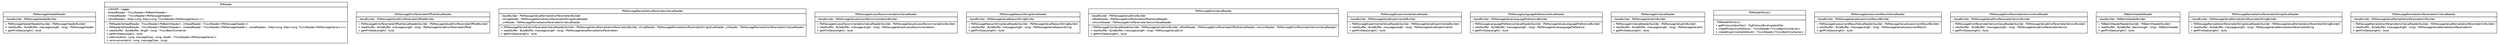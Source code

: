 #!/usr/local/bin/dot
#
# Class diagram 
# Generated by UMLGraph version R5_6 (http://www.umlgraph.org/)
#

digraph G {
	edge [fontname="Helvetica",fontsize=10,labelfontname="Helvetica",labelfontsize=10];
	node [fontname="Helvetica",fontsize=10,shape=plaintext];
	nodesep=0.25;
	ranksep=0.5;
	// org.ietf.nea.pb.serialize.reader.bytebuffer.PbMessageHeaderReader
	c15517 [label=<<table title="org.ietf.nea.pb.serialize.reader.bytebuffer.PbMessageHeaderReader" border="0" cellborder="1" cellspacing="0" cellpadding="2" port="p" href="./PbMessageHeaderReader.html">
		<tr><td><table border="0" cellspacing="0" cellpadding="1">
<tr><td align="center" balign="center"> PbMessageHeaderReader </td></tr>
		</table></td></tr>
		<tr><td><table border="0" cellspacing="0" cellpadding="1">
<tr><td align="left" balign="left"> - baseBuilder : PbMessageHeaderBuilder </td></tr>
		</table></td></tr>
		<tr><td><table border="0" cellspacing="0" cellpadding="1">
<tr><td align="left" balign="left"> ~ PbMessageHeaderReader(builder : PbMessageHeaderBuilder) </td></tr>
<tr><td align="left" balign="left"> + read(buffer : ByteBuffer, messageLength : long) : PbMessageHeader </td></tr>
<tr><td align="left" balign="left"> + getMinDataLength() : byte </td></tr>
		</table></td></tr>
		</table>>, URL="./PbMessageHeaderReader.html", fontname="Helvetica", fontcolor="black", fontsize=10.0];
	// org.ietf.nea.pb.serialize.reader.bytebuffer.PbReader
	c15518 [label=<<table title="org.ietf.nea.pb.serialize.reader.bytebuffer.PbReader" border="0" cellborder="1" cellspacing="0" cellpadding="2" port="p" href="./PbReader.html">
		<tr><td><table border="0" cellspacing="0" cellpadding="1">
<tr><td align="center" balign="center"> PbReader </td></tr>
		</table></td></tr>
		<tr><td><table border="0" cellspacing="0" cellpadding="1">
<tr><td align="left" balign="left"> - LOGGER : Logger </td></tr>
<tr><td align="left" balign="left"> - bHeadReader : TnccsReader&lt;PbBatchHeader&gt; </td></tr>
<tr><td align="left" balign="left"> - mHeadReader : TnccsReader&lt;PbMessageHeader&gt; </td></tr>
<tr><td align="left" balign="left"> - valueReaders : Map&lt;Long, Map&lt;Long, TnccsReader&lt;PbMessageValue&gt;&gt;&gt; </td></tr>
		</table></td></tr>
		<tr><td><table border="0" cellspacing="0" cellpadding="1">
<tr><td align="left" balign="left"> ~ PbReader(bHeadReader : TnccsReader&lt;PbBatchHeader&gt;, mHeadReader : TnccsReader&lt;PbMessageHeader&gt;) </td></tr>
<tr><td align="left" balign="left"> ~ PbReader(bHeadReader : TnccsReader&lt;PbBatchHeader&gt;, mHeadReader : TnccsReader&lt;PbMessageHeader&gt;, valueReaders : Map&lt;Long, Map&lt;Long, TnccsReader&lt;PbMessageValue&gt;&gt;&gt;) </td></tr>
<tr><td align="left" balign="left"> + read(buffer : ByteBuffer, length : long) : TnccsBatchContainer </td></tr>
<tr><td align="left" balign="left"> + getMinDataLength() : byte </td></tr>
<tr><td align="left" balign="left"> + add(vendorId : Long, messageType : Long, reader : TnccsReader&lt;PbMessageValue&gt;) </td></tr>
<tr><td align="left" balign="left"> + remove(vendorId : Long, messageType : Long) </td></tr>
		</table></td></tr>
		</table>>, URL="./PbReader.html", fontname="Helvetica", fontcolor="black", fontsize=10.0];
	// org.ietf.nea.pb.serialize.reader.bytebuffer.PbMessageErrorParameterOffsetValueReader
	c15519 [label=<<table title="org.ietf.nea.pb.serialize.reader.bytebuffer.PbMessageErrorParameterOffsetValueReader" border="0" cellborder="1" cellspacing="0" cellpadding="2" port="p" href="./PbMessageErrorParameterOffsetValueReader.html">
		<tr><td><table border="0" cellspacing="0" cellpadding="1">
<tr><td align="center" balign="center"> PbMessageErrorParameterOffsetValueReader </td></tr>
		</table></td></tr>
		<tr><td><table border="0" cellspacing="0" cellpadding="1">
<tr><td align="left" balign="left"> - baseBuilder : PbMessageValueErrorParameterOffsetBuilder </td></tr>
		</table></td></tr>
		<tr><td><table border="0" cellspacing="0" cellpadding="1">
<tr><td align="left" balign="left"> ~ PbMessageErrorParameterOffsetValueReader(builder : PbMessageValueErrorParameterOffsetBuilder) </td></tr>
<tr><td align="left" balign="left"> + read(buffer : ByteBuffer, messageLength : long) : PbMessageValueErrorParameterOffset </td></tr>
<tr><td align="left" balign="left"> + getMinDataLength() : byte </td></tr>
		</table></td></tr>
		</table>>, URL="./PbMessageErrorParameterOffsetValueReader.html", fontname="Helvetica", fontcolor="black", fontsize=10.0];
	// org.ietf.nea.pb.serialize.reader.bytebuffer.PbMessageRemediationParametersValueReader
	c15520 [label=<<table title="org.ietf.nea.pb.serialize.reader.bytebuffer.PbMessageRemediationParametersValueReader" border="0" cellborder="1" cellspacing="0" cellpadding="2" port="p" href="./PbMessageRemediationParametersValueReader.html">
		<tr><td><table border="0" cellspacing="0" cellpadding="1">
<tr><td align="center" balign="center"> PbMessageRemediationParametersValueReader </td></tr>
		</table></td></tr>
		<tr><td><table border="0" cellspacing="0" cellpadding="1">
<tr><td align="left" balign="left"> - baseBuilder : PbMessageValueRemediationParametersBuilder </td></tr>
<tr><td align="left" balign="left"> - stringReader : PbMessageRemediationParameterStringValueReader </td></tr>
<tr><td align="left" balign="left"> - uriReader : PbMessageRemediationParameterUriValueReader </td></tr>
		</table></td></tr>
		<tr><td><table border="0" cellspacing="0" cellpadding="1">
<tr><td align="left" balign="left"> + PbMessageRemediationParametersValueReader(builder : PbMessageValueRemediationParametersBuilder, stringReader : PbMessageRemediationParameterStringValueReader, uriReader : PbMessageRemediationParameterUriValueReader) </td></tr>
<tr><td align="left" balign="left"> + read(buffer : ByteBuffer, messageLength : long) : PbMessageValueRemediationParameters </td></tr>
<tr><td align="left" balign="left"> + getMinDataLength() : byte </td></tr>
		</table></td></tr>
		</table>>, URL="./PbMessageRemediationParametersValueReader.html", fontname="Helvetica", fontcolor="black", fontsize=10.0];
	// org.ietf.nea.pb.serialize.reader.bytebuffer.PbMessageAccessRecommendationValueReader
	c15521 [label=<<table title="org.ietf.nea.pb.serialize.reader.bytebuffer.PbMessageAccessRecommendationValueReader" border="0" cellborder="1" cellspacing="0" cellpadding="2" port="p" href="./PbMessageAccessRecommendationValueReader.html">
		<tr><td><table border="0" cellspacing="0" cellpadding="1">
<tr><td align="center" balign="center"> PbMessageAccessRecommendationValueReader </td></tr>
		</table></td></tr>
		<tr><td><table border="0" cellspacing="0" cellpadding="1">
<tr><td align="left" balign="left"> - baseBuilder : PbMessageValueAccessRecommendationBuilder </td></tr>
		</table></td></tr>
		<tr><td><table border="0" cellspacing="0" cellpadding="1">
<tr><td align="left" balign="left"> ~ PbMessageAccessRecommendationValueReader(builder : PbMessageValueAccessRecommendationBuilder) </td></tr>
<tr><td align="left" balign="left"> + read(buffer : ByteBuffer, messageLength : long) : PbMessageValueAccessRecommendation </td></tr>
<tr><td align="left" balign="left"> + getMinDataLength() : byte </td></tr>
		</table></td></tr>
		</table>>, URL="./PbMessageAccessRecommendationValueReader.html", fontname="Helvetica", fontcolor="black", fontsize=10.0];
	// org.ietf.nea.pb.serialize.reader.bytebuffer.PbMessageReasonStringValueReader
	c15522 [label=<<table title="org.ietf.nea.pb.serialize.reader.bytebuffer.PbMessageReasonStringValueReader" border="0" cellborder="1" cellspacing="0" cellpadding="2" port="p" href="./PbMessageReasonStringValueReader.html">
		<tr><td><table border="0" cellspacing="0" cellpadding="1">
<tr><td align="center" balign="center"> PbMessageReasonStringValueReader </td></tr>
		</table></td></tr>
		<tr><td><table border="0" cellspacing="0" cellpadding="1">
<tr><td align="left" balign="left"> - baseBuilder : PbMessageValueReasonStringBuilder </td></tr>
		</table></td></tr>
		<tr><td><table border="0" cellspacing="0" cellpadding="1">
<tr><td align="left" balign="left"> ~ PbMessageReasonStringValueReader(builder : PbMessageValueReasonStringBuilder) </td></tr>
<tr><td align="left" balign="left"> + read(buffer : ByteBuffer, messageLength : long) : PbMessageValueReasonString </td></tr>
<tr><td align="left" balign="left"> + getMinDataLength() : byte </td></tr>
		</table></td></tr>
		</table>>, URL="./PbMessageReasonStringValueReader.html", fontname="Helvetica", fontcolor="black", fontsize=10.0];
	// org.ietf.nea.pb.serialize.reader.bytebuffer.PbMessageErrorValueReader
	c15523 [label=<<table title="org.ietf.nea.pb.serialize.reader.bytebuffer.PbMessageErrorValueReader" border="0" cellborder="1" cellspacing="0" cellpadding="2" port="p" href="./PbMessageErrorValueReader.html">
		<tr><td><table border="0" cellspacing="0" cellpadding="1">
<tr><td align="center" balign="center"> PbMessageErrorValueReader </td></tr>
		</table></td></tr>
		<tr><td><table border="0" cellspacing="0" cellpadding="1">
<tr><td align="left" balign="left"> - baseBuilder : PbMessageValueErrorBuilder </td></tr>
<tr><td align="left" balign="left"> - offsetReader : PbMessageErrorParameterOffsetValueReader </td></tr>
<tr><td align="left" balign="left"> - versionReader : PbMessageErrorParameterVersionValueReader </td></tr>
		</table></td></tr>
		<tr><td><table border="0" cellspacing="0" cellpadding="1">
<tr><td align="left" balign="left"> ~ PbMessageErrorValueReader(builder : PbMessageValueErrorBuilder, offsetReader : PbMessageErrorParameterOffsetValueReader, versionReader : PbMessageErrorParameterVersionValueReader) </td></tr>
<tr><td align="left" balign="left"> + read(buffer : ByteBuffer, messageLength : long) : PbMessageValueError </td></tr>
<tr><td align="left" balign="left"> + getMinDataLength() : byte </td></tr>
		</table></td></tr>
		</table>>, URL="./PbMessageErrorValueReader.html", fontname="Helvetica", fontcolor="black", fontsize=10.0];
	// org.ietf.nea.pb.serialize.reader.bytebuffer.PbMessageExperimentalValueReader
	c15524 [label=<<table title="org.ietf.nea.pb.serialize.reader.bytebuffer.PbMessageExperimentalValueReader" border="0" cellborder="1" cellspacing="0" cellpadding="2" port="p" href="./PbMessageExperimentalValueReader.html">
		<tr><td><table border="0" cellspacing="0" cellpadding="1">
<tr><td align="center" balign="center"> PbMessageExperimentalValueReader </td></tr>
		</table></td></tr>
		<tr><td><table border="0" cellspacing="0" cellpadding="1">
<tr><td align="left" balign="left"> - baseBuilder : PbMessageValueExperimentalBuilder </td></tr>
		</table></td></tr>
		<tr><td><table border="0" cellspacing="0" cellpadding="1">
<tr><td align="left" balign="left"> ~ PbMessageExperimentalValueReader(builder : PbMessageValueExperimentalBuilder) </td></tr>
<tr><td align="left" balign="left"> + read(buffer : ByteBuffer, messageLength : long) : PbMessageValueExperimental </td></tr>
<tr><td align="left" balign="left"> + getMinDataLength() : byte </td></tr>
		</table></td></tr>
		</table>>, URL="./PbMessageExperimentalValueReader.html", fontname="Helvetica", fontcolor="black", fontsize=10.0];
	// org.ietf.nea.pb.serialize.reader.bytebuffer.PbMessageLanguagePreferenceValueReader
	c15525 [label=<<table title="org.ietf.nea.pb.serialize.reader.bytebuffer.PbMessageLanguagePreferenceValueReader" border="0" cellborder="1" cellspacing="0" cellpadding="2" port="p" href="./PbMessageLanguagePreferenceValueReader.html">
		<tr><td><table border="0" cellspacing="0" cellpadding="1">
<tr><td align="center" balign="center"> PbMessageLanguagePreferenceValueReader </td></tr>
		</table></td></tr>
		<tr><td><table border="0" cellspacing="0" cellpadding="1">
<tr><td align="left" balign="left"> - baseBuilder : PbMessageValueLanguagePreferenceBuilder </td></tr>
		</table></td></tr>
		<tr><td><table border="0" cellspacing="0" cellpadding="1">
<tr><td align="left" balign="left"> ~ PbMessageLanguagePreferenceValueReader(builder : PbMessageValueLanguagePreferenceBuilder) </td></tr>
<tr><td align="left" balign="left"> + read(buffer : ByteBuffer, messageLength : long) : PbMessageValueLanguagePreference </td></tr>
<tr><td align="left" balign="left"> + getMinDataLength() : byte </td></tr>
		</table></td></tr>
		</table>>, URL="./PbMessageLanguagePreferenceValueReader.html", fontname="Helvetica", fontcolor="black", fontsize=10.0];
	// org.ietf.nea.pb.serialize.reader.bytebuffer.PbMessageImValueReader
	c15526 [label=<<table title="org.ietf.nea.pb.serialize.reader.bytebuffer.PbMessageImValueReader" border="0" cellborder="1" cellspacing="0" cellpadding="2" port="p" href="./PbMessageImValueReader.html">
		<tr><td><table border="0" cellspacing="0" cellpadding="1">
<tr><td align="center" balign="center"> PbMessageImValueReader </td></tr>
		</table></td></tr>
		<tr><td><table border="0" cellspacing="0" cellpadding="1">
<tr><td align="left" balign="left"> - baseBuilder : PbMessageValueImBuilder </td></tr>
		</table></td></tr>
		<tr><td><table border="0" cellspacing="0" cellpadding="1">
<tr><td align="left" balign="left"> ~ PbMessageImValueReader(builder : PbMessageValueImBuilder) </td></tr>
<tr><td align="left" balign="left"> + read(buffer : ByteBuffer, messageLength : long) : PbMessageValueIm </td></tr>
<tr><td align="left" balign="left"> + getMinDataLength() : byte </td></tr>
		</table></td></tr>
		</table>>, URL="./PbMessageImValueReader.html", fontname="Helvetica", fontcolor="black", fontsize=10.0];
	// org.ietf.nea.pb.serialize.reader.bytebuffer.PbReaderFactory
	c15527 [label=<<table title="org.ietf.nea.pb.serialize.reader.bytebuffer.PbReaderFactory" border="0" cellborder="1" cellspacing="0" cellpadding="2" port="p" href="./PbReaderFactory.html">
		<tr><td><table border="0" cellspacing="0" cellpadding="1">
<tr><td align="center" balign="center"> PbReaderFactory </td></tr>
		</table></td></tr>
		<tr><td><table border="0" cellspacing="0" cellpadding="1">
<tr><td align="left" balign="left">  </td></tr>
		</table></td></tr>
		<tr><td><table border="0" cellspacing="0" cellpadding="1">
<tr><td align="left" balign="left"> - PbReaderFactory() </td></tr>
<tr><td align="left" balign="left"> + getProtocolIdentifier() : TcgProtocolBindingIdentifier </td></tr>
<tr><td align="left" balign="left"> + createProductionDefault() : TnccsReader&lt;TnccsBatchContainer&gt; </td></tr>
<tr><td align="left" balign="left"> + createExperimentalDefault() : TnccsReader&lt;TnccsBatchContainer&gt; </td></tr>
		</table></td></tr>
		</table>>, URL="./PbReaderFactory.html", fontname="Helvetica", fontcolor="black", fontsize=10.0];
	// org.ietf.nea.pb.serialize.reader.bytebuffer.PbMessageAssessmentResultValueReader
	c15528 [label=<<table title="org.ietf.nea.pb.serialize.reader.bytebuffer.PbMessageAssessmentResultValueReader" border="0" cellborder="1" cellspacing="0" cellpadding="2" port="p" href="./PbMessageAssessmentResultValueReader.html">
		<tr><td><table border="0" cellspacing="0" cellpadding="1">
<tr><td align="center" balign="center"> PbMessageAssessmentResultValueReader </td></tr>
		</table></td></tr>
		<tr><td><table border="0" cellspacing="0" cellpadding="1">
<tr><td align="left" balign="left"> - baseBuilder : PbMessageValueAssessmentResultBuilder </td></tr>
		</table></td></tr>
		<tr><td><table border="0" cellspacing="0" cellpadding="1">
<tr><td align="left" balign="left"> ~ PbMessageAssessmentResultValueReader(builder : PbMessageValueAssessmentResultBuilder) </td></tr>
<tr><td align="left" balign="left"> + read(buffer : ByteBuffer, messageLength : long) : PbMessageValueAssessmentResult </td></tr>
<tr><td align="left" balign="left"> + getMinDataLength() : byte </td></tr>
		</table></td></tr>
		</table>>, URL="./PbMessageAssessmentResultValueReader.html", fontname="Helvetica", fontcolor="black", fontsize=10.0];
	// org.ietf.nea.pb.serialize.reader.bytebuffer.PbMessageErrorParameterVersionValueReader
	c15529 [label=<<table title="org.ietf.nea.pb.serialize.reader.bytebuffer.PbMessageErrorParameterVersionValueReader" border="0" cellborder="1" cellspacing="0" cellpadding="2" port="p" href="./PbMessageErrorParameterVersionValueReader.html">
		<tr><td><table border="0" cellspacing="0" cellpadding="1">
<tr><td align="center" balign="center"> PbMessageErrorParameterVersionValueReader </td></tr>
		</table></td></tr>
		<tr><td><table border="0" cellspacing="0" cellpadding="1">
<tr><td align="left" balign="left"> - baseBuilder : PbMessageValueErrorParameterVersionBuilder </td></tr>
		</table></td></tr>
		<tr><td><table border="0" cellspacing="0" cellpadding="1">
<tr><td align="left" balign="left"> ~ PbMessageErrorParameterVersionValueReader(builder : PbMessageValueErrorParameterVersionBuilder) </td></tr>
<tr><td align="left" balign="left"> + read(buffer : ByteBuffer, messageLength : long) : PbMessageValueErrorParameterVersion </td></tr>
<tr><td align="left" balign="left"> + getMinDataLength() : byte </td></tr>
		</table></td></tr>
		</table>>, URL="./PbMessageErrorParameterVersionValueReader.html", fontname="Helvetica", fontcolor="black", fontsize=10.0];
	// org.ietf.nea.pb.serialize.reader.bytebuffer.PbBatchHeaderReader
	c15530 [label=<<table title="org.ietf.nea.pb.serialize.reader.bytebuffer.PbBatchHeaderReader" border="0" cellborder="1" cellspacing="0" cellpadding="2" port="p" href="./PbBatchHeaderReader.html">
		<tr><td><table border="0" cellspacing="0" cellpadding="1">
<tr><td align="center" balign="center"> PbBatchHeaderReader </td></tr>
		</table></td></tr>
		<tr><td><table border="0" cellspacing="0" cellpadding="1">
<tr><td align="left" balign="left"> - baseBuilder : PbBatchHeaderBuilder </td></tr>
		</table></td></tr>
		<tr><td><table border="0" cellspacing="0" cellpadding="1">
<tr><td align="left" balign="left"> ~ PbBatchHeaderReader(builder : PbBatchHeaderBuilder) </td></tr>
<tr><td align="left" balign="left"> + read(buffer : ByteBuffer, batchLength : long) : PbBatchHeader </td></tr>
<tr><td align="left" balign="left"> + getMinDataLength() : byte </td></tr>
		</table></td></tr>
		</table>>, URL="./PbBatchHeaderReader.html", fontname="Helvetica", fontcolor="black", fontsize=10.0];
	// org.ietf.nea.pb.serialize.reader.bytebuffer.PbMessageRemediationParameterStringValueReader
	c15531 [label=<<table title="org.ietf.nea.pb.serialize.reader.bytebuffer.PbMessageRemediationParameterStringValueReader" border="0" cellborder="1" cellspacing="0" cellpadding="2" port="p" href="./PbMessageRemediationParameterStringValueReader.html">
		<tr><td><table border="0" cellspacing="0" cellpadding="1">
<tr><td align="center" balign="center"> PbMessageRemediationParameterStringValueReader </td></tr>
		</table></td></tr>
		<tr><td><table border="0" cellspacing="0" cellpadding="1">
<tr><td align="left" balign="left"> - baseBuilder : PbMessageValueRemediationParameterStringBuilder </td></tr>
		</table></td></tr>
		<tr><td><table border="0" cellspacing="0" cellpadding="1">
<tr><td align="left" balign="left"> ~ PbMessageRemediationParameterStringValueReader(builder : PbMessageValueRemediationParameterStringBuilder) </td></tr>
<tr><td align="left" balign="left"> + read(buffer : ByteBuffer, messageLength : long) : PbMessageValueRemediationParameterString </td></tr>
<tr><td align="left" balign="left"> + getMinDataLength() : byte </td></tr>
		</table></td></tr>
		</table>>, URL="./PbMessageRemediationParameterStringValueReader.html", fontname="Helvetica", fontcolor="black", fontsize=10.0];
	// org.ietf.nea.pb.serialize.reader.bytebuffer.PbMessageRemediationParameterUriValueReader
	c15532 [label=<<table title="org.ietf.nea.pb.serialize.reader.bytebuffer.PbMessageRemediationParameterUriValueReader" border="0" cellborder="1" cellspacing="0" cellpadding="2" port="p" href="./PbMessageRemediationParameterUriValueReader.html">
		<tr><td><table border="0" cellspacing="0" cellpadding="1">
<tr><td align="center" balign="center"> PbMessageRemediationParameterUriValueReader </td></tr>
		</table></td></tr>
		<tr><td><table border="0" cellspacing="0" cellpadding="1">
<tr><td align="left" balign="left"> - baseBuilder : PbMessageValueRemediationParameterUriBuilder </td></tr>
		</table></td></tr>
		<tr><td><table border="0" cellspacing="0" cellpadding="1">
<tr><td align="left" balign="left"> ~ PbMessageRemediationParameterUriValueReader(builder : PbMessageValueRemediationParameterUriBuilder) </td></tr>
<tr><td align="left" balign="left"> + read(buffer : ByteBuffer, messageLength : long) : PbMessageValueRemediationParameterUri </td></tr>
<tr><td align="left" balign="left"> + getMinDataLength() : byte </td></tr>
		</table></td></tr>
		</table>>, URL="./PbMessageRemediationParameterUriValueReader.html", fontname="Helvetica", fontcolor="black", fontsize=10.0];
}

